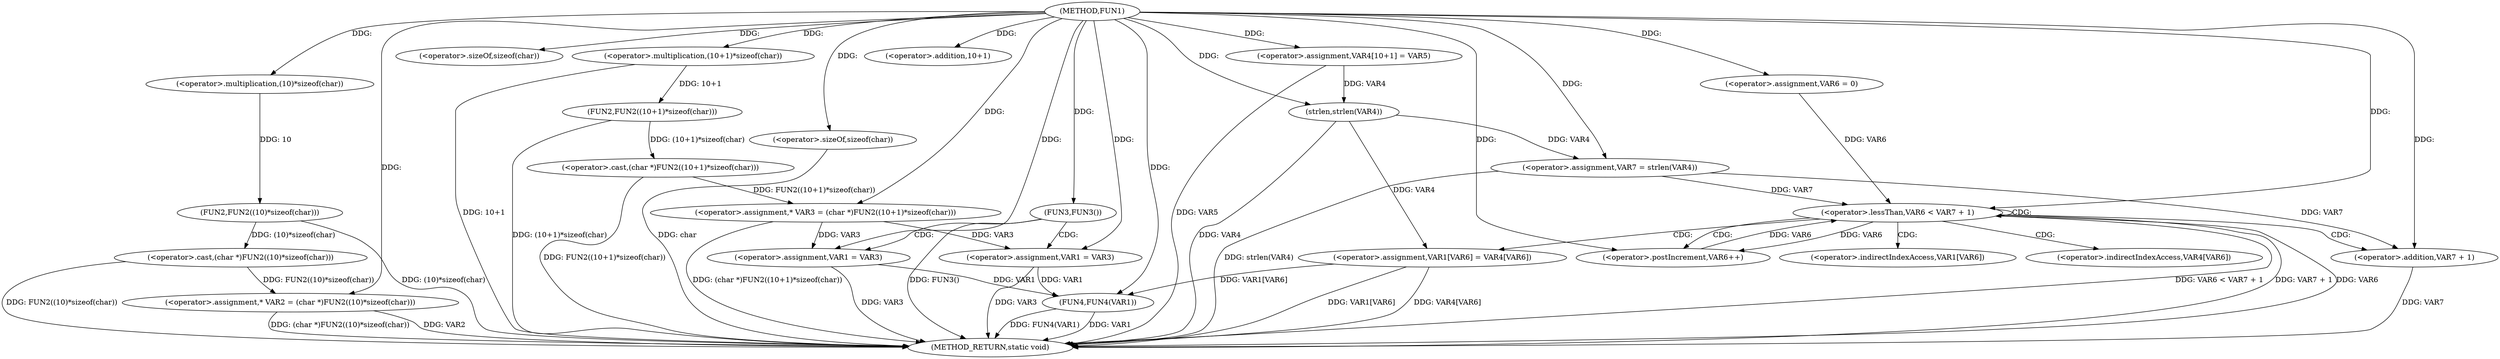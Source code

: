 digraph FUN1 {  
"1000100" [label = "(METHOD,FUN1)" ]
"1000168" [label = "(METHOD_RETURN,static void)" ]
"1000104" [label = "(<operator>.assignment,* VAR2 = (char *)FUN2((10)*sizeof(char)))" ]
"1000106" [label = "(<operator>.cast,(char *)FUN2((10)*sizeof(char)))" ]
"1000108" [label = "(FUN2,FUN2((10)*sizeof(char)))" ]
"1000109" [label = "(<operator>.multiplication,(10)*sizeof(char))" ]
"1000111" [label = "(<operator>.sizeOf,sizeof(char))" ]
"1000114" [label = "(<operator>.assignment,* VAR3 = (char *)FUN2((10+1)*sizeof(char)))" ]
"1000116" [label = "(<operator>.cast,(char *)FUN2((10+1)*sizeof(char)))" ]
"1000118" [label = "(FUN2,FUN2((10+1)*sizeof(char)))" ]
"1000119" [label = "(<operator>.multiplication,(10+1)*sizeof(char))" ]
"1000120" [label = "(<operator>.addition,10+1)" ]
"1000123" [label = "(<operator>.sizeOf,sizeof(char))" ]
"1000126" [label = "(FUN3,FUN3())" ]
"1000128" [label = "(<operator>.assignment,VAR1 = VAR3)" ]
"1000133" [label = "(<operator>.assignment,VAR1 = VAR3)" ]
"1000138" [label = "(<operator>.assignment,VAR4[10+1] = VAR5)" ]
"1000143" [label = "(<operator>.assignment,VAR7 = strlen(VAR4))" ]
"1000145" [label = "(strlen,strlen(VAR4))" ]
"1000148" [label = "(<operator>.assignment,VAR6 = 0)" ]
"1000151" [label = "(<operator>.lessThan,VAR6 < VAR7 + 1)" ]
"1000153" [label = "(<operator>.addition,VAR7 + 1)" ]
"1000156" [label = "(<operator>.postIncrement,VAR6++)" ]
"1000159" [label = "(<operator>.assignment,VAR1[VAR6] = VAR4[VAR6])" ]
"1000166" [label = "(FUN4,FUN4(VAR1))" ]
"1000160" [label = "(<operator>.indirectIndexAccess,VAR1[VAR6])" ]
"1000163" [label = "(<operator>.indirectIndexAccess,VAR4[VAR6])" ]
  "1000106" -> "1000168"  [ label = "DDG: FUN2((10)*sizeof(char))"] 
  "1000151" -> "1000168"  [ label = "DDG: VAR6 < VAR7 + 1"] 
  "1000104" -> "1000168"  [ label = "DDG: VAR2"] 
  "1000166" -> "1000168"  [ label = "DDG: VAR1"] 
  "1000151" -> "1000168"  [ label = "DDG: VAR7 + 1"] 
  "1000116" -> "1000168"  [ label = "DDG: FUN2((10+1)*sizeof(char))"] 
  "1000153" -> "1000168"  [ label = "DDG: VAR7"] 
  "1000118" -> "1000168"  [ label = "DDG: (10+1)*sizeof(char)"] 
  "1000114" -> "1000168"  [ label = "DDG: (char *)FUN2((10+1)*sizeof(char))"] 
  "1000123" -> "1000168"  [ label = "DDG: char"] 
  "1000128" -> "1000168"  [ label = "DDG: VAR3"] 
  "1000126" -> "1000168"  [ label = "DDG: FUN3()"] 
  "1000159" -> "1000168"  [ label = "DDG: VAR1[VAR6]"] 
  "1000166" -> "1000168"  [ label = "DDG: FUN4(VAR1)"] 
  "1000138" -> "1000168"  [ label = "DDG: VAR5"] 
  "1000151" -> "1000168"  [ label = "DDG: VAR6"] 
  "1000133" -> "1000168"  [ label = "DDG: VAR3"] 
  "1000119" -> "1000168"  [ label = "DDG: 10+1"] 
  "1000143" -> "1000168"  [ label = "DDG: strlen(VAR4)"] 
  "1000159" -> "1000168"  [ label = "DDG: VAR4[VAR6]"] 
  "1000145" -> "1000168"  [ label = "DDG: VAR4"] 
  "1000104" -> "1000168"  [ label = "DDG: (char *)FUN2((10)*sizeof(char))"] 
  "1000108" -> "1000168"  [ label = "DDG: (10)*sizeof(char)"] 
  "1000106" -> "1000104"  [ label = "DDG: FUN2((10)*sizeof(char))"] 
  "1000100" -> "1000104"  [ label = "DDG: "] 
  "1000108" -> "1000106"  [ label = "DDG: (10)*sizeof(char)"] 
  "1000109" -> "1000108"  [ label = "DDG: 10"] 
  "1000100" -> "1000109"  [ label = "DDG: "] 
  "1000100" -> "1000111"  [ label = "DDG: "] 
  "1000116" -> "1000114"  [ label = "DDG: FUN2((10+1)*sizeof(char))"] 
  "1000100" -> "1000114"  [ label = "DDG: "] 
  "1000118" -> "1000116"  [ label = "DDG: (10+1)*sizeof(char)"] 
  "1000119" -> "1000118"  [ label = "DDG: 10+1"] 
  "1000100" -> "1000119"  [ label = "DDG: "] 
  "1000100" -> "1000120"  [ label = "DDG: "] 
  "1000100" -> "1000123"  [ label = "DDG: "] 
  "1000100" -> "1000126"  [ label = "DDG: "] 
  "1000114" -> "1000128"  [ label = "DDG: VAR3"] 
  "1000100" -> "1000128"  [ label = "DDG: "] 
  "1000114" -> "1000133"  [ label = "DDG: VAR3"] 
  "1000100" -> "1000133"  [ label = "DDG: "] 
  "1000100" -> "1000138"  [ label = "DDG: "] 
  "1000145" -> "1000143"  [ label = "DDG: VAR4"] 
  "1000100" -> "1000143"  [ label = "DDG: "] 
  "1000138" -> "1000145"  [ label = "DDG: VAR4"] 
  "1000100" -> "1000145"  [ label = "DDG: "] 
  "1000100" -> "1000148"  [ label = "DDG: "] 
  "1000156" -> "1000151"  [ label = "DDG: VAR6"] 
  "1000148" -> "1000151"  [ label = "DDG: VAR6"] 
  "1000100" -> "1000151"  [ label = "DDG: "] 
  "1000143" -> "1000151"  [ label = "DDG: VAR7"] 
  "1000143" -> "1000153"  [ label = "DDG: VAR7"] 
  "1000100" -> "1000153"  [ label = "DDG: "] 
  "1000151" -> "1000156"  [ label = "DDG: VAR6"] 
  "1000100" -> "1000156"  [ label = "DDG: "] 
  "1000145" -> "1000159"  [ label = "DDG: VAR4"] 
  "1000159" -> "1000166"  [ label = "DDG: VAR1[VAR6]"] 
  "1000128" -> "1000166"  [ label = "DDG: VAR1"] 
  "1000133" -> "1000166"  [ label = "DDG: VAR1"] 
  "1000100" -> "1000166"  [ label = "DDG: "] 
  "1000126" -> "1000128"  [ label = "CDG: "] 
  "1000126" -> "1000133"  [ label = "CDG: "] 
  "1000151" -> "1000163"  [ label = "CDG: "] 
  "1000151" -> "1000156"  [ label = "CDG: "] 
  "1000151" -> "1000151"  [ label = "CDG: "] 
  "1000151" -> "1000160"  [ label = "CDG: "] 
  "1000151" -> "1000153"  [ label = "CDG: "] 
  "1000151" -> "1000159"  [ label = "CDG: "] 
}
